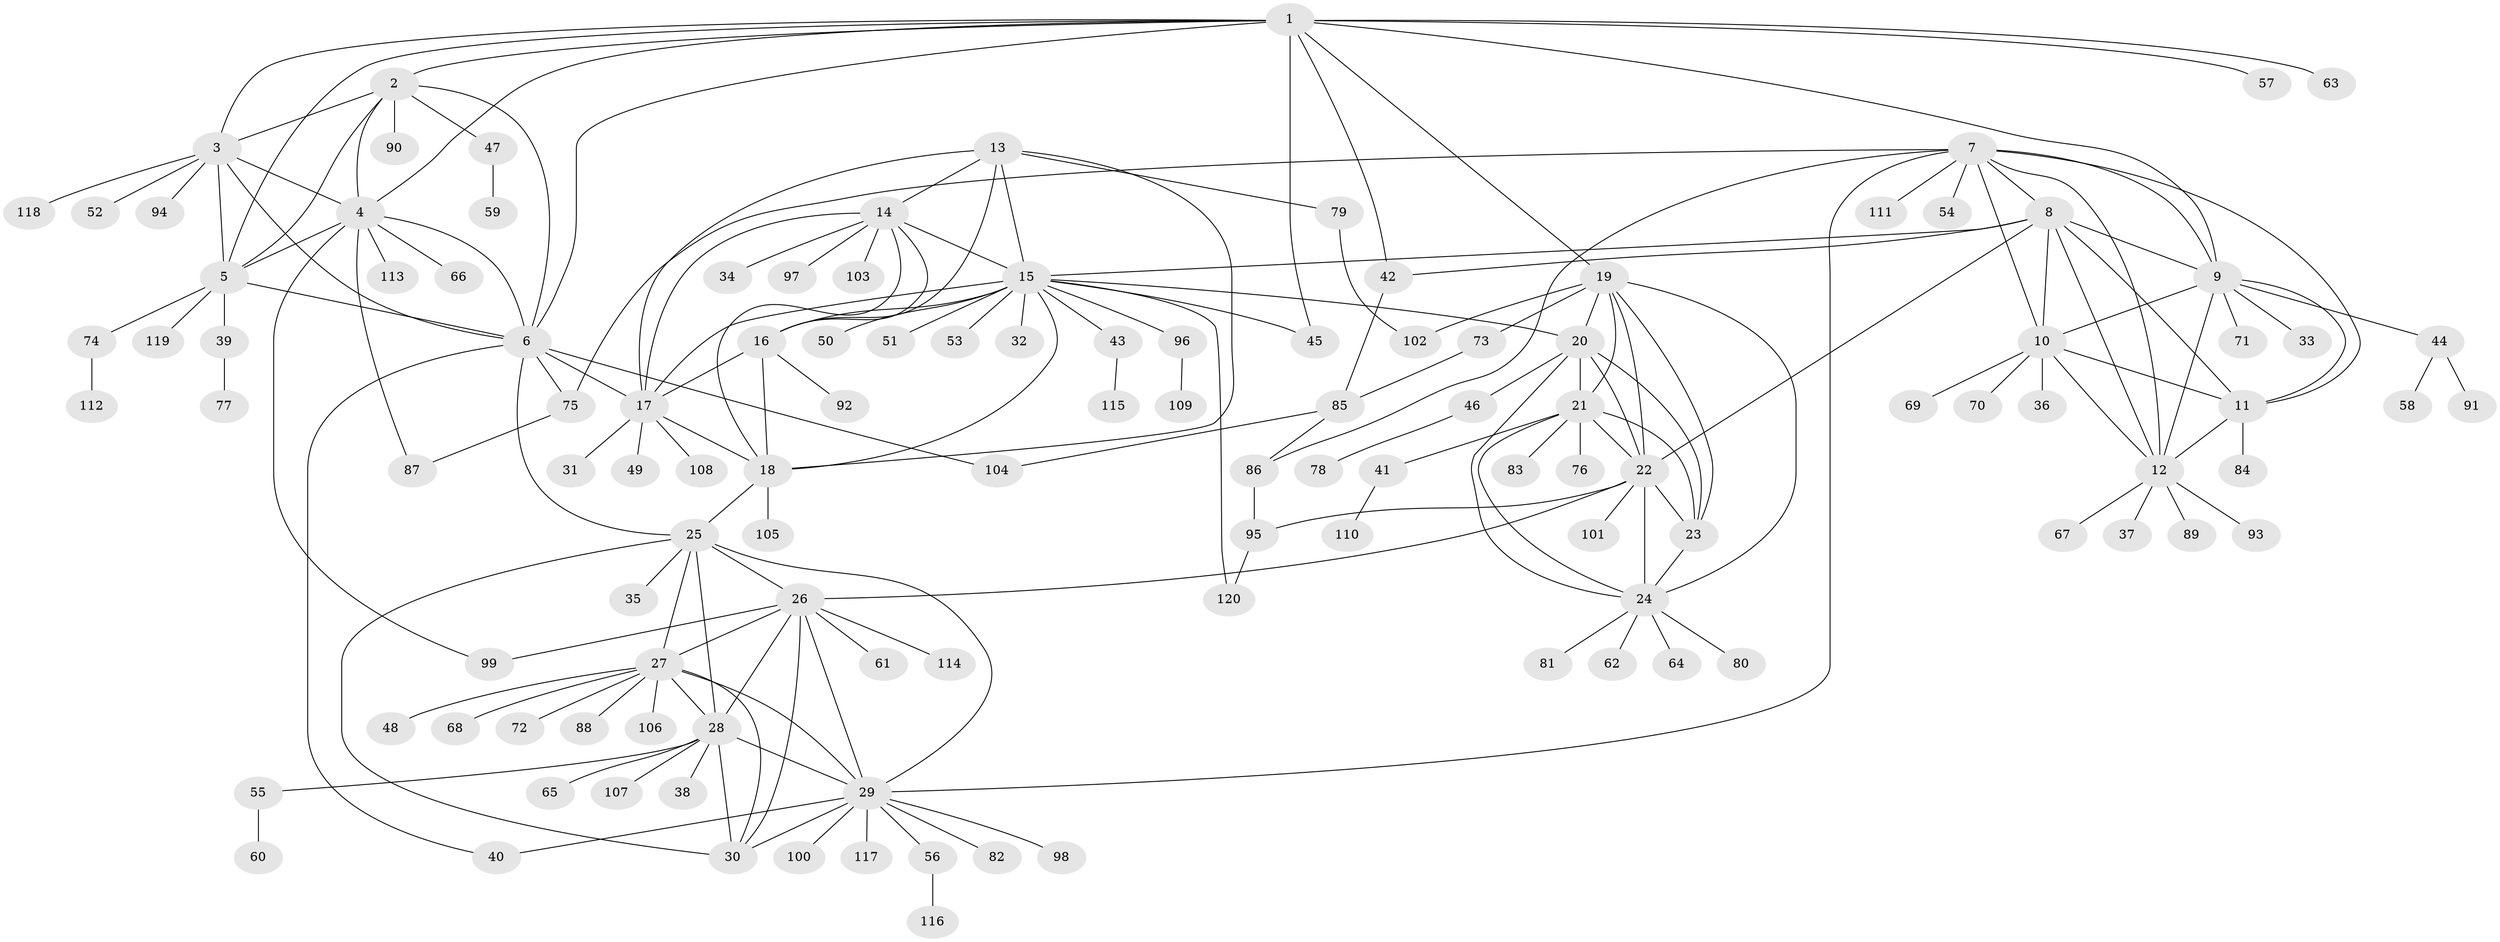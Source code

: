 // coarse degree distribution, {5: 0.016666666666666666, 14: 0.016666666666666666, 4: 0.05, 7: 0.03333333333333333, 1: 0.7833333333333333, 8: 0.03333333333333333, 11: 0.03333333333333333, 10: 0.016666666666666666, 2: 0.016666666666666666}
// Generated by graph-tools (version 1.1) at 2025/58/03/04/25 21:58:28]
// undirected, 120 vertices, 187 edges
graph export_dot {
graph [start="1"]
  node [color=gray90,style=filled];
  1;
  2;
  3;
  4;
  5;
  6;
  7;
  8;
  9;
  10;
  11;
  12;
  13;
  14;
  15;
  16;
  17;
  18;
  19;
  20;
  21;
  22;
  23;
  24;
  25;
  26;
  27;
  28;
  29;
  30;
  31;
  32;
  33;
  34;
  35;
  36;
  37;
  38;
  39;
  40;
  41;
  42;
  43;
  44;
  45;
  46;
  47;
  48;
  49;
  50;
  51;
  52;
  53;
  54;
  55;
  56;
  57;
  58;
  59;
  60;
  61;
  62;
  63;
  64;
  65;
  66;
  67;
  68;
  69;
  70;
  71;
  72;
  73;
  74;
  75;
  76;
  77;
  78;
  79;
  80;
  81;
  82;
  83;
  84;
  85;
  86;
  87;
  88;
  89;
  90;
  91;
  92;
  93;
  94;
  95;
  96;
  97;
  98;
  99;
  100;
  101;
  102;
  103;
  104;
  105;
  106;
  107;
  108;
  109;
  110;
  111;
  112;
  113;
  114;
  115;
  116;
  117;
  118;
  119;
  120;
  1 -- 2;
  1 -- 3;
  1 -- 4;
  1 -- 5;
  1 -- 6;
  1 -- 9;
  1 -- 19;
  1 -- 42;
  1 -- 45;
  1 -- 57;
  1 -- 63;
  2 -- 3;
  2 -- 4;
  2 -- 5;
  2 -- 6;
  2 -- 47;
  2 -- 90;
  3 -- 4;
  3 -- 5;
  3 -- 6;
  3 -- 52;
  3 -- 94;
  3 -- 118;
  4 -- 5;
  4 -- 6;
  4 -- 66;
  4 -- 87;
  4 -- 99;
  4 -- 113;
  5 -- 6;
  5 -- 39;
  5 -- 74;
  5 -- 119;
  6 -- 17;
  6 -- 25;
  6 -- 40;
  6 -- 75;
  6 -- 104;
  7 -- 8;
  7 -- 9;
  7 -- 10;
  7 -- 11;
  7 -- 12;
  7 -- 29;
  7 -- 54;
  7 -- 75;
  7 -- 86;
  7 -- 111;
  8 -- 9;
  8 -- 10;
  8 -- 11;
  8 -- 12;
  8 -- 15;
  8 -- 22;
  8 -- 42;
  9 -- 10;
  9 -- 11;
  9 -- 12;
  9 -- 33;
  9 -- 44;
  9 -- 71;
  10 -- 11;
  10 -- 12;
  10 -- 36;
  10 -- 69;
  10 -- 70;
  11 -- 12;
  11 -- 84;
  12 -- 37;
  12 -- 67;
  12 -- 89;
  12 -- 93;
  13 -- 14;
  13 -- 15;
  13 -- 16;
  13 -- 17;
  13 -- 18;
  13 -- 79;
  14 -- 15;
  14 -- 16;
  14 -- 17;
  14 -- 18;
  14 -- 34;
  14 -- 97;
  14 -- 103;
  15 -- 16;
  15 -- 17;
  15 -- 18;
  15 -- 20;
  15 -- 32;
  15 -- 43;
  15 -- 45;
  15 -- 50;
  15 -- 51;
  15 -- 53;
  15 -- 96;
  15 -- 120;
  16 -- 17;
  16 -- 18;
  16 -- 92;
  17 -- 18;
  17 -- 31;
  17 -- 49;
  17 -- 108;
  18 -- 25;
  18 -- 105;
  19 -- 20;
  19 -- 21;
  19 -- 22;
  19 -- 23;
  19 -- 24;
  19 -- 73;
  19 -- 102;
  20 -- 21;
  20 -- 22;
  20 -- 23;
  20 -- 24;
  20 -- 46;
  21 -- 22;
  21 -- 23;
  21 -- 24;
  21 -- 41;
  21 -- 76;
  21 -- 83;
  22 -- 23;
  22 -- 24;
  22 -- 26;
  22 -- 95;
  22 -- 101;
  23 -- 24;
  24 -- 62;
  24 -- 64;
  24 -- 80;
  24 -- 81;
  25 -- 26;
  25 -- 27;
  25 -- 28;
  25 -- 29;
  25 -- 30;
  25 -- 35;
  26 -- 27;
  26 -- 28;
  26 -- 29;
  26 -- 30;
  26 -- 61;
  26 -- 99;
  26 -- 114;
  27 -- 28;
  27 -- 29;
  27 -- 30;
  27 -- 48;
  27 -- 68;
  27 -- 72;
  27 -- 88;
  27 -- 106;
  28 -- 29;
  28 -- 30;
  28 -- 38;
  28 -- 55;
  28 -- 65;
  28 -- 107;
  29 -- 30;
  29 -- 40;
  29 -- 56;
  29 -- 82;
  29 -- 98;
  29 -- 100;
  29 -- 117;
  39 -- 77;
  41 -- 110;
  42 -- 85;
  43 -- 115;
  44 -- 58;
  44 -- 91;
  46 -- 78;
  47 -- 59;
  55 -- 60;
  56 -- 116;
  73 -- 85;
  74 -- 112;
  75 -- 87;
  79 -- 102;
  85 -- 86;
  85 -- 104;
  86 -- 95;
  95 -- 120;
  96 -- 109;
}
